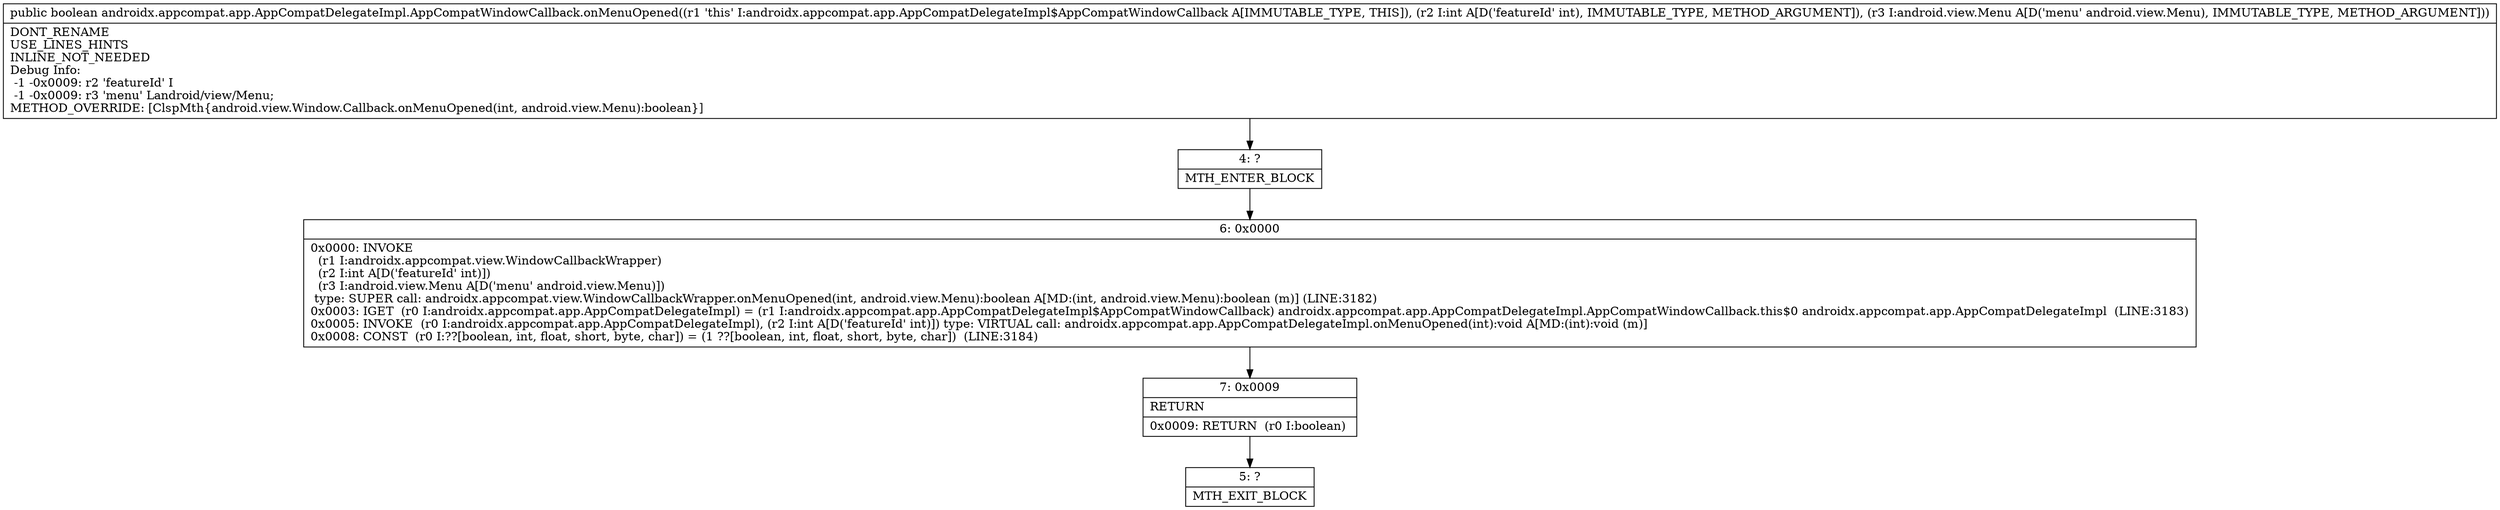 digraph "CFG forandroidx.appcompat.app.AppCompatDelegateImpl.AppCompatWindowCallback.onMenuOpened(ILandroid\/view\/Menu;)Z" {
Node_4 [shape=record,label="{4\:\ ?|MTH_ENTER_BLOCK\l}"];
Node_6 [shape=record,label="{6\:\ 0x0000|0x0000: INVOKE  \l  (r1 I:androidx.appcompat.view.WindowCallbackWrapper)\l  (r2 I:int A[D('featureId' int)])\l  (r3 I:android.view.Menu A[D('menu' android.view.Menu)])\l type: SUPER call: androidx.appcompat.view.WindowCallbackWrapper.onMenuOpened(int, android.view.Menu):boolean A[MD:(int, android.view.Menu):boolean (m)] (LINE:3182)\l0x0003: IGET  (r0 I:androidx.appcompat.app.AppCompatDelegateImpl) = (r1 I:androidx.appcompat.app.AppCompatDelegateImpl$AppCompatWindowCallback) androidx.appcompat.app.AppCompatDelegateImpl.AppCompatWindowCallback.this$0 androidx.appcompat.app.AppCompatDelegateImpl  (LINE:3183)\l0x0005: INVOKE  (r0 I:androidx.appcompat.app.AppCompatDelegateImpl), (r2 I:int A[D('featureId' int)]) type: VIRTUAL call: androidx.appcompat.app.AppCompatDelegateImpl.onMenuOpened(int):void A[MD:(int):void (m)]\l0x0008: CONST  (r0 I:??[boolean, int, float, short, byte, char]) = (1 ??[boolean, int, float, short, byte, char])  (LINE:3184)\l}"];
Node_7 [shape=record,label="{7\:\ 0x0009|RETURN\l|0x0009: RETURN  (r0 I:boolean) \l}"];
Node_5 [shape=record,label="{5\:\ ?|MTH_EXIT_BLOCK\l}"];
MethodNode[shape=record,label="{public boolean androidx.appcompat.app.AppCompatDelegateImpl.AppCompatWindowCallback.onMenuOpened((r1 'this' I:androidx.appcompat.app.AppCompatDelegateImpl$AppCompatWindowCallback A[IMMUTABLE_TYPE, THIS]), (r2 I:int A[D('featureId' int), IMMUTABLE_TYPE, METHOD_ARGUMENT]), (r3 I:android.view.Menu A[D('menu' android.view.Menu), IMMUTABLE_TYPE, METHOD_ARGUMENT]))  | DONT_RENAME\lUSE_LINES_HINTS\lINLINE_NOT_NEEDED\lDebug Info:\l  \-1 \-0x0009: r2 'featureId' I\l  \-1 \-0x0009: r3 'menu' Landroid\/view\/Menu;\lMETHOD_OVERRIDE: [ClspMth\{android.view.Window.Callback.onMenuOpened(int, android.view.Menu):boolean\}]\l}"];
MethodNode -> Node_4;Node_4 -> Node_6;
Node_6 -> Node_7;
Node_7 -> Node_5;
}

